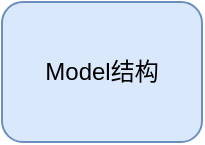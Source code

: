 <mxfile version="10.3.5" type="github"><diagram id="t_L-3ol7ITwtq6MJ0tXl" name="第 1 页"><mxGraphModel dx="918" dy="599" grid="1" gridSize="10" guides="1" tooltips="1" connect="1" arrows="1" fold="1" page="1" pageScale="1" pageWidth="827" pageHeight="1169" math="0" shadow="0"><root><mxCell id="0"/><mxCell id="1" parent="0"/><mxCell id="rrMDuqjvP2g1yIy5uZ6N-1" value="Model结构" style="rounded=1;whiteSpace=wrap;html=1;fillColor=#dae8fc;strokeColor=#6c8ebf;" parent="1" vertex="1"><mxGeometry x="40" y="120" width="100" height="70" as="geometry"/></mxCell></root></mxGraphModel></diagram></mxfile>